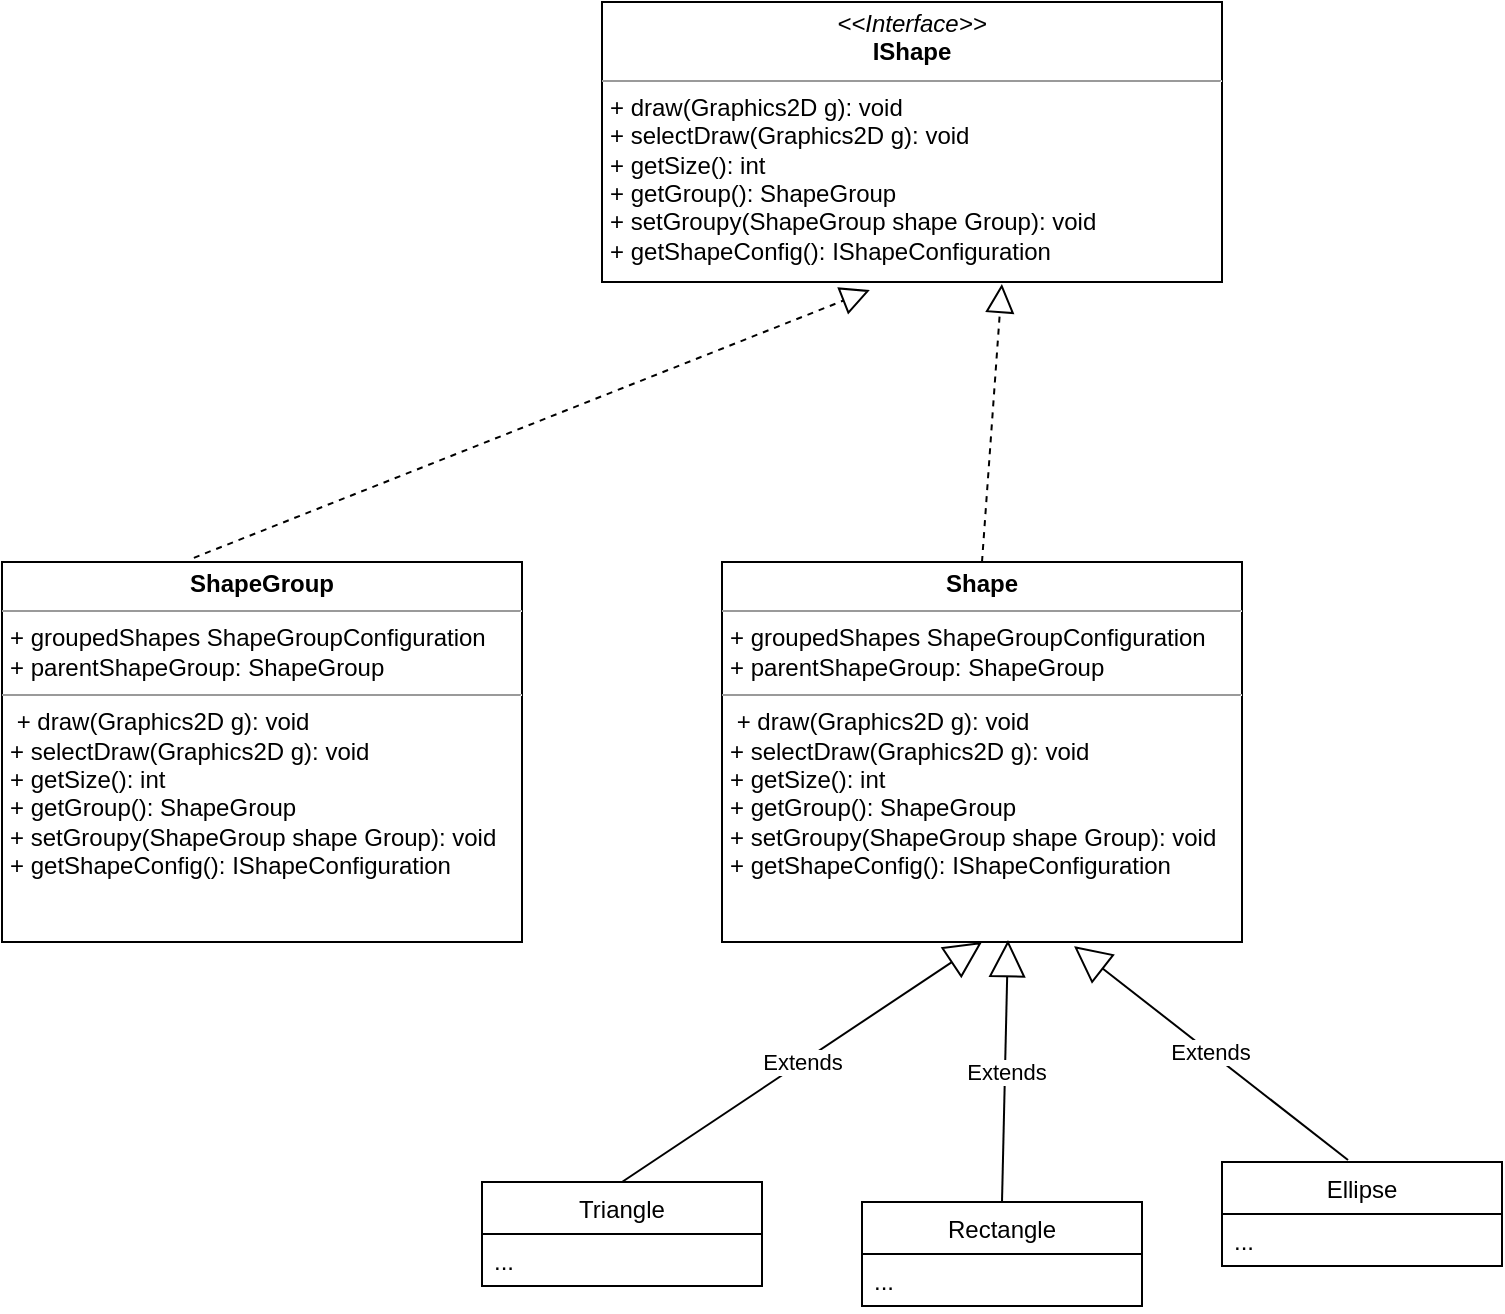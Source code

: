 <mxfile version="20.2.3" type="github">
  <diagram id="C5RBs43oDa-KdzZeNtuy" name="Page-1">
    <mxGraphModel dx="2094" dy="957" grid="1" gridSize="10" guides="1" tooltips="1" connect="1" arrows="1" fold="1" page="1" pageScale="1" pageWidth="827" pageHeight="1169" math="0" shadow="0">
      <root>
        <mxCell id="WIyWlLk6GJQsqaUBKTNV-0" />
        <mxCell id="WIyWlLk6GJQsqaUBKTNV-1" parent="WIyWlLk6GJQsqaUBKTNV-0" />
        <mxCell id="aiMPYIWkzQezv_9geTnE-0" value="&lt;p style=&quot;margin:0px;margin-top:4px;text-align:center;&quot;&gt;&lt;i&gt;&amp;lt;&amp;lt;Interface&amp;gt;&amp;gt;&lt;/i&gt;&lt;br&gt;&lt;b&gt;IShape&lt;/b&gt;&lt;/p&gt;&lt;hr size=&quot;1&quot;&gt;&lt;p style=&quot;margin:0px;margin-left:4px;&quot;&gt;+ draw(Graphics2D g): void&lt;br&gt;+ selectDraw(Graphics2D g): void&lt;/p&gt;&lt;p style=&quot;margin:0px;margin-left:4px;&quot;&gt;+ getSize(): int&lt;/p&gt;&lt;p style=&quot;margin:0px;margin-left:4px;&quot;&gt;+ getGroup(): ShapeGroup&lt;/p&gt;&lt;p style=&quot;margin:0px;margin-left:4px;&quot;&gt;+ setGroupy(ShapeGroup shape Group): void&lt;/p&gt;&lt;p style=&quot;margin:0px;margin-left:4px;&quot;&gt;+ getShapeConfig(): IShapeConfiguration&lt;/p&gt;&lt;p style=&quot;margin:0px;margin-left:4px;&quot;&gt;&lt;br&gt;&lt;/p&gt;" style="verticalAlign=top;align=left;overflow=fill;fontSize=12;fontFamily=Helvetica;html=1;" vertex="1" parent="WIyWlLk6GJQsqaUBKTNV-1">
          <mxGeometry x="320" y="70" width="310" height="140" as="geometry" />
        </mxCell>
        <mxCell id="aiMPYIWkzQezv_9geTnE-1" value="&lt;p style=&quot;margin:0px;margin-top:4px;text-align:center;&quot;&gt;&lt;b&gt;ShapeGroup&lt;/b&gt;&lt;/p&gt;&lt;hr size=&quot;1&quot;&gt;&lt;p style=&quot;margin:0px;margin-left:4px;&quot;&gt;+ groupedShapes ShapeGroupConfiguration&lt;/p&gt;&lt;p style=&quot;margin:0px;margin-left:4px;&quot;&gt;+ parentShapeGroup: ShapeGroup&lt;/p&gt;&lt;hr size=&quot;1&quot;&gt;&lt;p style=&quot;margin:0px;margin-left:4px;&quot;&gt;&amp;nbsp;&lt;span style=&quot;background-color: initial;&quot;&gt;+ draw(Graphics2D g): void&lt;/span&gt;&lt;/p&gt;&lt;p style=&quot;margin: 0px 0px 0px 4px;&quot;&gt;+ selectDraw(Graphics2D g): void&lt;/p&gt;&lt;p style=&quot;margin: 0px 0px 0px 4px;&quot;&gt;+ getSize(): int&lt;/p&gt;&lt;p style=&quot;margin: 0px 0px 0px 4px;&quot;&gt;+ getGroup(): ShapeGroup&lt;/p&gt;&lt;p style=&quot;margin: 0px 0px 0px 4px;&quot;&gt;+ setGroupy(ShapeGroup shape Group): void&lt;/p&gt;&lt;p style=&quot;margin: 0px 0px 0px 4px;&quot;&gt;+ getShapeConfig(): IShapeConfiguration&lt;/p&gt;" style="verticalAlign=top;align=left;overflow=fill;fontSize=12;fontFamily=Helvetica;html=1;" vertex="1" parent="WIyWlLk6GJQsqaUBKTNV-1">
          <mxGeometry x="20" y="350" width="260" height="190" as="geometry" />
        </mxCell>
        <mxCell id="aiMPYIWkzQezv_9geTnE-3" value="" style="endArrow=block;dashed=1;endFill=0;endSize=12;html=1;rounded=0;entryX=0.432;entryY=1.029;entryDx=0;entryDy=0;entryPerimeter=0;exitX=0.369;exitY=-0.011;exitDx=0;exitDy=0;exitPerimeter=0;" edge="1" parent="WIyWlLk6GJQsqaUBKTNV-1" source="aiMPYIWkzQezv_9geTnE-1" target="aiMPYIWkzQezv_9geTnE-0">
          <mxGeometry width="160" relative="1" as="geometry">
            <mxPoint x="190" y="290" as="sourcePoint" />
            <mxPoint x="350" y="290" as="targetPoint" />
          </mxGeometry>
        </mxCell>
        <mxCell id="aiMPYIWkzQezv_9geTnE-4" value="" style="endArrow=block;dashed=1;endFill=0;endSize=12;html=1;rounded=0;entryX=0.645;entryY=1.007;entryDx=0;entryDy=0;entryPerimeter=0;exitX=0.5;exitY=0;exitDx=0;exitDy=0;" edge="1" parent="WIyWlLk6GJQsqaUBKTNV-1" source="aiMPYIWkzQezv_9geTnE-5" target="aiMPYIWkzQezv_9geTnE-0">
          <mxGeometry width="160" relative="1" as="geometry">
            <mxPoint x="601.04" y="289.01" as="sourcePoint" />
            <mxPoint x="760" y="280" as="targetPoint" />
          </mxGeometry>
        </mxCell>
        <mxCell id="aiMPYIWkzQezv_9geTnE-5" value="&lt;p style=&quot;margin:0px;margin-top:4px;text-align:center;&quot;&gt;&lt;b&gt;Shape&lt;/b&gt;&lt;/p&gt;&lt;hr size=&quot;1&quot;&gt;&lt;p style=&quot;margin:0px;margin-left:4px;&quot;&gt;+ groupedShapes ShapeGroupConfiguration&lt;/p&gt;&lt;p style=&quot;margin:0px;margin-left:4px;&quot;&gt;+ parentShapeGroup: ShapeGroup&lt;/p&gt;&lt;hr size=&quot;1&quot;&gt;&lt;p style=&quot;margin:0px;margin-left:4px;&quot;&gt;&amp;nbsp;&lt;span style=&quot;background-color: initial;&quot;&gt;+ draw(Graphics2D g): void&lt;/span&gt;&lt;/p&gt;&lt;p style=&quot;margin: 0px 0px 0px 4px;&quot;&gt;+ selectDraw(Graphics2D g): void&lt;/p&gt;&lt;p style=&quot;margin: 0px 0px 0px 4px;&quot;&gt;+ getSize(): int&lt;/p&gt;&lt;p style=&quot;margin: 0px 0px 0px 4px;&quot;&gt;+ getGroup(): ShapeGroup&lt;/p&gt;&lt;p style=&quot;margin: 0px 0px 0px 4px;&quot;&gt;+ setGroupy(ShapeGroup shape Group): void&lt;/p&gt;&lt;p style=&quot;margin: 0px 0px 0px 4px;&quot;&gt;+ getShapeConfig(): IShapeConfiguration&lt;/p&gt;" style="verticalAlign=top;align=left;overflow=fill;fontSize=12;fontFamily=Helvetica;html=1;" vertex="1" parent="WIyWlLk6GJQsqaUBKTNV-1">
          <mxGeometry x="380" y="350" width="260" height="190" as="geometry" />
        </mxCell>
        <mxCell id="aiMPYIWkzQezv_9geTnE-14" value="Ellipse" style="swimlane;fontStyle=0;childLayout=stackLayout;horizontal=1;startSize=26;fillColor=none;horizontalStack=0;resizeParent=1;resizeParentMax=0;resizeLast=0;collapsible=1;marginBottom=0;" vertex="1" parent="WIyWlLk6GJQsqaUBKTNV-1">
          <mxGeometry x="630" y="650" width="140" height="52" as="geometry" />
        </mxCell>
        <mxCell id="aiMPYIWkzQezv_9geTnE-15" value="..." style="text;strokeColor=none;fillColor=none;align=left;verticalAlign=top;spacingLeft=4;spacingRight=4;overflow=hidden;rotatable=0;points=[[0,0.5],[1,0.5]];portConstraint=eastwest;" vertex="1" parent="aiMPYIWkzQezv_9geTnE-14">
          <mxGeometry y="26" width="140" height="26" as="geometry" />
        </mxCell>
        <mxCell id="aiMPYIWkzQezv_9geTnE-18" value="Rectangle" style="swimlane;fontStyle=0;childLayout=stackLayout;horizontal=1;startSize=26;fillColor=none;horizontalStack=0;resizeParent=1;resizeParentMax=0;resizeLast=0;collapsible=1;marginBottom=0;" vertex="1" parent="WIyWlLk6GJQsqaUBKTNV-1">
          <mxGeometry x="450" y="670" width="140" height="52" as="geometry" />
        </mxCell>
        <mxCell id="aiMPYIWkzQezv_9geTnE-19" value="..." style="text;strokeColor=none;fillColor=none;align=left;verticalAlign=top;spacingLeft=4;spacingRight=4;overflow=hidden;rotatable=0;points=[[0,0.5],[1,0.5]];portConstraint=eastwest;" vertex="1" parent="aiMPYIWkzQezv_9geTnE-18">
          <mxGeometry y="26" width="140" height="26" as="geometry" />
        </mxCell>
        <mxCell id="aiMPYIWkzQezv_9geTnE-20" value="Triangle" style="swimlane;fontStyle=0;childLayout=stackLayout;horizontal=1;startSize=26;fillColor=none;horizontalStack=0;resizeParent=1;resizeParentMax=0;resizeLast=0;collapsible=1;marginBottom=0;" vertex="1" parent="WIyWlLk6GJQsqaUBKTNV-1">
          <mxGeometry x="260" y="660" width="140" height="52" as="geometry" />
        </mxCell>
        <mxCell id="aiMPYIWkzQezv_9geTnE-21" value="..." style="text;strokeColor=none;fillColor=none;align=left;verticalAlign=top;spacingLeft=4;spacingRight=4;overflow=hidden;rotatable=0;points=[[0,0.5],[1,0.5]];portConstraint=eastwest;" vertex="1" parent="aiMPYIWkzQezv_9geTnE-20">
          <mxGeometry y="26" width="140" height="26" as="geometry" />
        </mxCell>
        <mxCell id="aiMPYIWkzQezv_9geTnE-23" value="Extends" style="endArrow=block;endSize=16;endFill=0;html=1;rounded=0;entryX=0.5;entryY=1;entryDx=0;entryDy=0;exitX=0.5;exitY=0;exitDx=0;exitDy=0;" edge="1" parent="WIyWlLk6GJQsqaUBKTNV-1" source="aiMPYIWkzQezv_9geTnE-20" target="aiMPYIWkzQezv_9geTnE-5">
          <mxGeometry width="160" relative="1" as="geometry">
            <mxPoint x="420" y="580" as="sourcePoint" />
            <mxPoint x="580" y="590" as="targetPoint" />
          </mxGeometry>
        </mxCell>
        <mxCell id="aiMPYIWkzQezv_9geTnE-24" value="Extends" style="endArrow=block;endSize=16;endFill=0;html=1;rounded=0;entryX=0.677;entryY=1.011;entryDx=0;entryDy=0;exitX=0.45;exitY=-0.019;exitDx=0;exitDy=0;exitPerimeter=0;entryPerimeter=0;" edge="1" parent="WIyWlLk6GJQsqaUBKTNV-1" source="aiMPYIWkzQezv_9geTnE-14" target="aiMPYIWkzQezv_9geTnE-5">
          <mxGeometry width="160" relative="1" as="geometry">
            <mxPoint x="710" y="551" as="sourcePoint" />
            <mxPoint x="780" y="500" as="targetPoint" />
          </mxGeometry>
        </mxCell>
        <mxCell id="aiMPYIWkzQezv_9geTnE-25" value="Extends" style="endArrow=block;endSize=16;endFill=0;html=1;rounded=0;entryX=0.55;entryY=0.995;entryDx=0;entryDy=0;exitX=0.5;exitY=0;exitDx=0;exitDy=0;entryPerimeter=0;" edge="1" parent="WIyWlLk6GJQsqaUBKTNV-1" source="aiMPYIWkzQezv_9geTnE-18" target="aiMPYIWkzQezv_9geTnE-5">
          <mxGeometry width="160" relative="1" as="geometry">
            <mxPoint x="620" y="571" as="sourcePoint" />
            <mxPoint x="690" y="520" as="targetPoint" />
          </mxGeometry>
        </mxCell>
      </root>
    </mxGraphModel>
  </diagram>
</mxfile>
